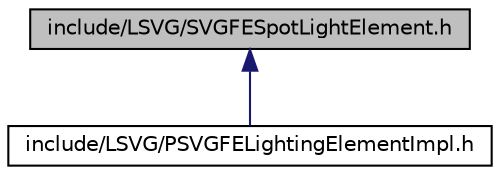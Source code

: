 digraph G
{
  edge [fontname="Helvetica",fontsize="10",labelfontname="Helvetica",labelfontsize="10"];
  node [fontname="Helvetica",fontsize="10",shape=record];
  Node1 [label="include/LSVG/SVGFESpotLightElement.h",height=0.2,width=0.4,color="black", fillcolor="grey75", style="filled" fontcolor="black"];
  Node1 -> Node2 [dir="back",color="midnightblue",fontsize="10",style="solid",fontname="Helvetica"];
  Node2 [label="include/LSVG/PSVGFELightingElementImpl.h",height=0.2,width=0.4,color="black", fillcolor="white", style="filled",URL="$_p_s_v_g_f_e_lighting_element_impl_8h.html"];
}
